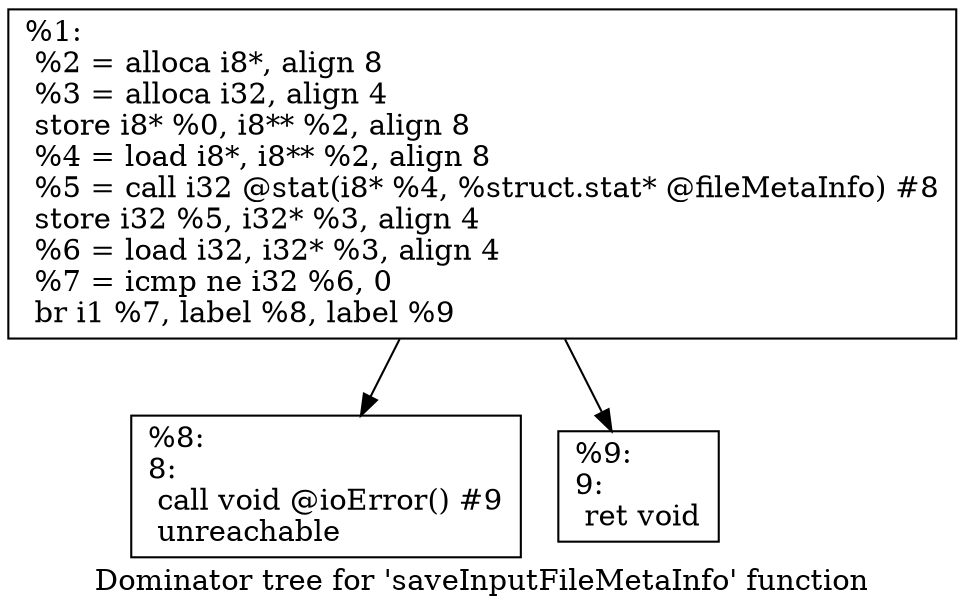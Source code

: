 digraph "Dominator tree for 'saveInputFileMetaInfo' function" {
	label="Dominator tree for 'saveInputFileMetaInfo' function";

	Node0xdaf610 [shape=record,label="{%1:\l  %2 = alloca i8*, align 8\l  %3 = alloca i32, align 4\l  store i8* %0, i8** %2, align 8\l  %4 = load i8*, i8** %2, align 8\l  %5 = call i32 @stat(i8* %4, %struct.stat* @fileMetaInfo) #8\l  store i32 %5, i32* %3, align 4\l  %6 = load i32, i32* %3, align 4\l  %7 = icmp ne i32 %6, 0\l  br i1 %7, label %8, label %9\l}"];
	Node0xdaf610 -> Node0xdabc20;
	Node0xdaf610 -> Node0x9e33e0;
	Node0xdabc20 [shape=record,label="{%8:\l8:                                                \l  call void @ioError() #9\l  unreachable\l}"];
	Node0x9e33e0 [shape=record,label="{%9:\l9:                                                \l  ret void\l}"];
}
